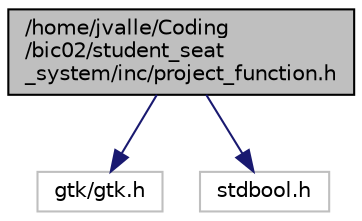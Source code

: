digraph "/home/jvalle/Coding/bic02/student_seat_system/inc/project_function.h"
{
 // LATEX_PDF_SIZE
  edge [fontname="Helvetica",fontsize="10",labelfontname="Helvetica",labelfontsize="10"];
  node [fontname="Helvetica",fontsize="10",shape=record];
  Node1 [label="/home/jvalle/Coding\l/bic02/student_seat\l_system/inc/project_function.h",height=0.2,width=0.4,color="black", fillcolor="grey75", style="filled", fontcolor="black",tooltip="Contains all structs and prototypes of implemented functions."];
  Node1 -> Node2 [color="midnightblue",fontsize="10",style="solid"];
  Node2 [label="gtk/gtk.h",height=0.2,width=0.4,color="grey75", fillcolor="white", style="filled",tooltip=" "];
  Node1 -> Node3 [color="midnightblue",fontsize="10",style="solid"];
  Node3 [label="stdbool.h",height=0.2,width=0.4,color="grey75", fillcolor="white", style="filled",tooltip=" "];
}
